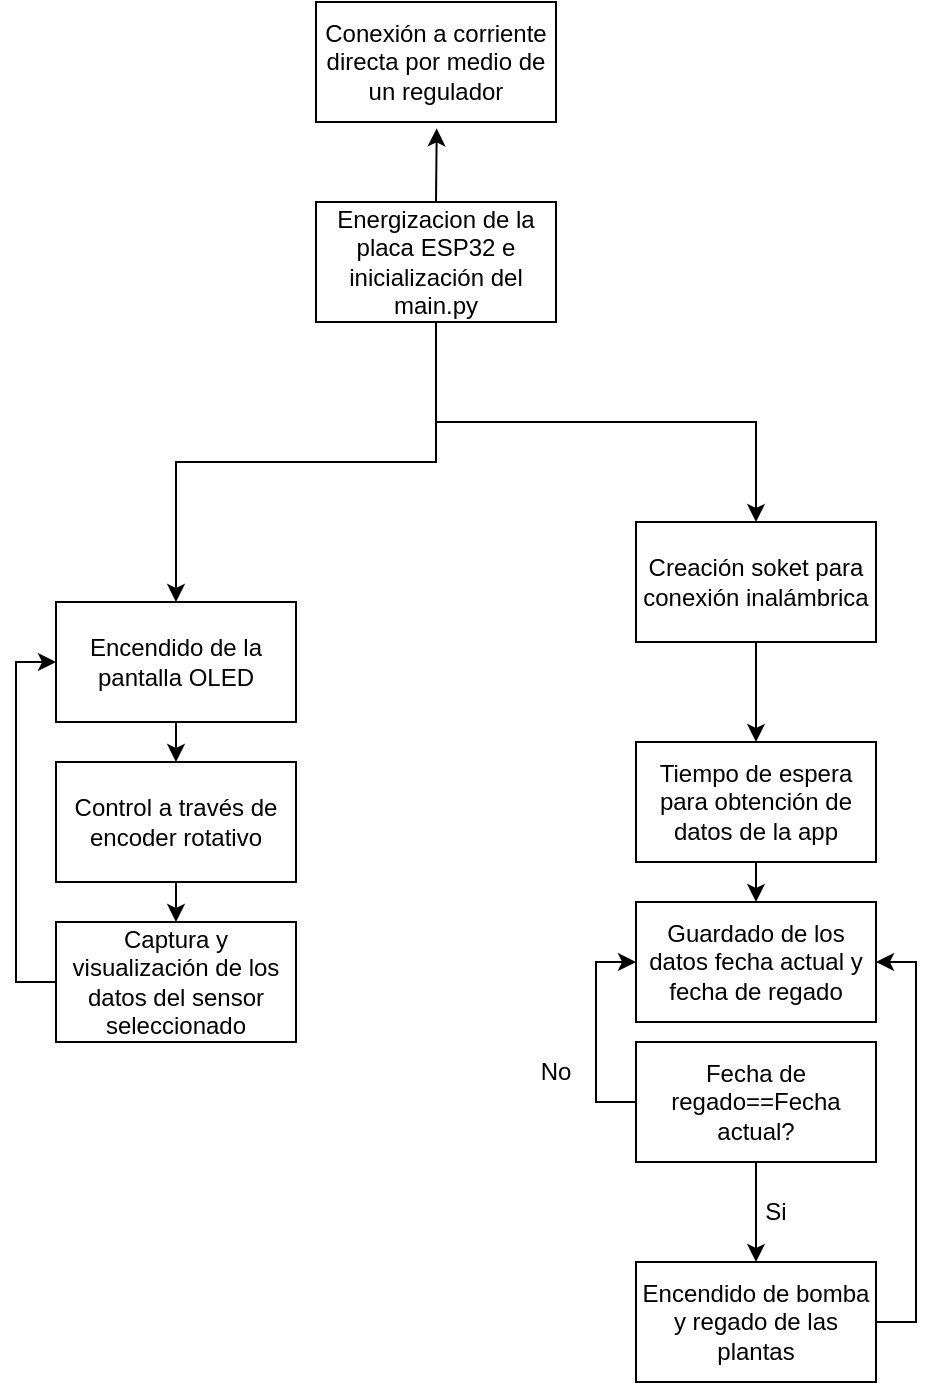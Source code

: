 <mxfile version="26.0.16">
  <diagram name="Página-1" id="D12eugF1YBCEfCQXQDRB">
    <mxGraphModel dx="657" dy="410" grid="1" gridSize="10" guides="1" tooltips="1" connect="1" arrows="1" fold="1" page="1" pageScale="1" pageWidth="827" pageHeight="1169" math="0" shadow="0">
      <root>
        <mxCell id="0" />
        <mxCell id="1" parent="0" />
        <mxCell id="XwODnnMPpDnvs8TWRc6m-1" value="Conexión a corriente directa por medio de un regulador" style="rounded=0;whiteSpace=wrap;html=1;" vertex="1" parent="1">
          <mxGeometry x="360" y="10" width="120" height="60" as="geometry" />
        </mxCell>
        <mxCell id="XwODnnMPpDnvs8TWRc6m-7" style="edgeStyle=orthogonalEdgeStyle;rounded=0;orthogonalLoop=1;jettySize=auto;html=1;exitX=0.5;exitY=1;exitDx=0;exitDy=0;entryX=0.5;entryY=0;entryDx=0;entryDy=0;" edge="1" parent="1" source="XwODnnMPpDnvs8TWRc6m-2" target="XwODnnMPpDnvs8TWRc6m-5">
          <mxGeometry relative="1" as="geometry" />
        </mxCell>
        <mxCell id="XwODnnMPpDnvs8TWRc6m-8" style="edgeStyle=orthogonalEdgeStyle;rounded=0;orthogonalLoop=1;jettySize=auto;html=1;exitX=0.5;exitY=1;exitDx=0;exitDy=0;entryX=0.5;entryY=0;entryDx=0;entryDy=0;" edge="1" parent="1" source="XwODnnMPpDnvs8TWRc6m-2" target="XwODnnMPpDnvs8TWRc6m-4">
          <mxGeometry relative="1" as="geometry" />
        </mxCell>
        <mxCell id="XwODnnMPpDnvs8TWRc6m-2" value="Energizacion de la placa ESP32 e inicialización del main.py" style="rounded=0;whiteSpace=wrap;html=1;" vertex="1" parent="1">
          <mxGeometry x="360" y="110" width="120" height="60" as="geometry" />
        </mxCell>
        <mxCell id="XwODnnMPpDnvs8TWRc6m-15" style="edgeStyle=orthogonalEdgeStyle;rounded=0;orthogonalLoop=1;jettySize=auto;html=1;exitX=0.5;exitY=1;exitDx=0;exitDy=0;entryX=0.5;entryY=0;entryDx=0;entryDy=0;" edge="1" parent="1" source="XwODnnMPpDnvs8TWRc6m-4" target="XwODnnMPpDnvs8TWRc6m-14">
          <mxGeometry relative="1" as="geometry" />
        </mxCell>
        <mxCell id="XwODnnMPpDnvs8TWRc6m-4" value="Creación soket para conexión inalámbrica" style="rounded=0;whiteSpace=wrap;html=1;" vertex="1" parent="1">
          <mxGeometry x="520" y="270" width="120" height="60" as="geometry" />
        </mxCell>
        <mxCell id="XwODnnMPpDnvs8TWRc6m-10" style="edgeStyle=orthogonalEdgeStyle;rounded=0;orthogonalLoop=1;jettySize=auto;html=1;exitX=0.5;exitY=1;exitDx=0;exitDy=0;entryX=0.5;entryY=0;entryDx=0;entryDy=0;" edge="1" parent="1" source="XwODnnMPpDnvs8TWRc6m-5" target="XwODnnMPpDnvs8TWRc6m-9">
          <mxGeometry relative="1" as="geometry" />
        </mxCell>
        <mxCell id="XwODnnMPpDnvs8TWRc6m-5" value="Encendido de la pantalla OLED" style="rounded=0;whiteSpace=wrap;html=1;" vertex="1" parent="1">
          <mxGeometry x="230" y="310" width="120" height="60" as="geometry" />
        </mxCell>
        <mxCell id="XwODnnMPpDnvs8TWRc6m-6" style="edgeStyle=orthogonalEdgeStyle;rounded=0;orthogonalLoop=1;jettySize=auto;html=1;exitX=0.5;exitY=0;exitDx=0;exitDy=0;entryX=0.503;entryY=1.053;entryDx=0;entryDy=0;entryPerimeter=0;" edge="1" parent="1" source="XwODnnMPpDnvs8TWRc6m-2" target="XwODnnMPpDnvs8TWRc6m-1">
          <mxGeometry relative="1" as="geometry" />
        </mxCell>
        <mxCell id="XwODnnMPpDnvs8TWRc6m-12" style="edgeStyle=orthogonalEdgeStyle;rounded=0;orthogonalLoop=1;jettySize=auto;html=1;exitX=0.5;exitY=1;exitDx=0;exitDy=0;entryX=0.5;entryY=0;entryDx=0;entryDy=0;" edge="1" parent="1" source="XwODnnMPpDnvs8TWRc6m-9" target="XwODnnMPpDnvs8TWRc6m-11">
          <mxGeometry relative="1" as="geometry" />
        </mxCell>
        <mxCell id="XwODnnMPpDnvs8TWRc6m-9" value="Control a través de encoder rotativo" style="rounded=0;whiteSpace=wrap;html=1;" vertex="1" parent="1">
          <mxGeometry x="230" y="390" width="120" height="60" as="geometry" />
        </mxCell>
        <mxCell id="XwODnnMPpDnvs8TWRc6m-13" style="edgeStyle=orthogonalEdgeStyle;rounded=0;orthogonalLoop=1;jettySize=auto;html=1;exitX=0;exitY=0.5;exitDx=0;exitDy=0;entryX=0;entryY=0.5;entryDx=0;entryDy=0;" edge="1" parent="1" source="XwODnnMPpDnvs8TWRc6m-11" target="XwODnnMPpDnvs8TWRc6m-5">
          <mxGeometry relative="1" as="geometry" />
        </mxCell>
        <mxCell id="XwODnnMPpDnvs8TWRc6m-11" value="Captura y visualización de los datos del sensor seleccionado" style="rounded=0;whiteSpace=wrap;html=1;" vertex="1" parent="1">
          <mxGeometry x="230" y="470" width="120" height="60" as="geometry" />
        </mxCell>
        <mxCell id="XwODnnMPpDnvs8TWRc6m-17" style="edgeStyle=orthogonalEdgeStyle;rounded=0;orthogonalLoop=1;jettySize=auto;html=1;exitX=0.5;exitY=1;exitDx=0;exitDy=0;entryX=0.5;entryY=0;entryDx=0;entryDy=0;" edge="1" parent="1" source="XwODnnMPpDnvs8TWRc6m-14" target="XwODnnMPpDnvs8TWRc6m-16">
          <mxGeometry relative="1" as="geometry" />
        </mxCell>
        <mxCell id="XwODnnMPpDnvs8TWRc6m-14" value="Tiempo de espera para obtención de datos de la app" style="rounded=0;whiteSpace=wrap;html=1;" vertex="1" parent="1">
          <mxGeometry x="520" y="380" width="120" height="60" as="geometry" />
        </mxCell>
        <mxCell id="XwODnnMPpDnvs8TWRc6m-16" value="Guardado de los datos fecha actual y fecha de regado" style="rounded=0;whiteSpace=wrap;html=1;" vertex="1" parent="1">
          <mxGeometry x="520" y="460" width="120" height="60" as="geometry" />
        </mxCell>
        <mxCell id="XwODnnMPpDnvs8TWRc6m-20" style="edgeStyle=orthogonalEdgeStyle;rounded=0;orthogonalLoop=1;jettySize=auto;html=1;exitX=0.5;exitY=1;exitDx=0;exitDy=0;entryX=0.5;entryY=0;entryDx=0;entryDy=0;" edge="1" parent="1" source="XwODnnMPpDnvs8TWRc6m-18" target="XwODnnMPpDnvs8TWRc6m-19">
          <mxGeometry relative="1" as="geometry" />
        </mxCell>
        <mxCell id="XwODnnMPpDnvs8TWRc6m-22" style="edgeStyle=orthogonalEdgeStyle;rounded=0;orthogonalLoop=1;jettySize=auto;html=1;exitX=0;exitY=0.5;exitDx=0;exitDy=0;entryX=0;entryY=0.5;entryDx=0;entryDy=0;" edge="1" parent="1" source="XwODnnMPpDnvs8TWRc6m-18" target="XwODnnMPpDnvs8TWRc6m-16">
          <mxGeometry relative="1" as="geometry" />
        </mxCell>
        <mxCell id="XwODnnMPpDnvs8TWRc6m-18" value="Fecha de regado==Fecha actual?" style="rounded=0;whiteSpace=wrap;html=1;" vertex="1" parent="1">
          <mxGeometry x="520" y="530" width="120" height="60" as="geometry" />
        </mxCell>
        <mxCell id="XwODnnMPpDnvs8TWRc6m-24" style="edgeStyle=orthogonalEdgeStyle;rounded=0;orthogonalLoop=1;jettySize=auto;html=1;exitX=1;exitY=0.5;exitDx=0;exitDy=0;entryX=1;entryY=0.5;entryDx=0;entryDy=0;" edge="1" parent="1" source="XwODnnMPpDnvs8TWRc6m-19" target="XwODnnMPpDnvs8TWRc6m-16">
          <mxGeometry relative="1" as="geometry" />
        </mxCell>
        <mxCell id="XwODnnMPpDnvs8TWRc6m-19" value="Encendido de bomba y regado de las plantas" style="rounded=0;whiteSpace=wrap;html=1;" vertex="1" parent="1">
          <mxGeometry x="520" y="640" width="120" height="60" as="geometry" />
        </mxCell>
        <mxCell id="XwODnnMPpDnvs8TWRc6m-21" value="Si" style="text;html=1;align=center;verticalAlign=middle;whiteSpace=wrap;rounded=0;" vertex="1" parent="1">
          <mxGeometry x="560" y="600" width="60" height="30" as="geometry" />
        </mxCell>
        <mxCell id="XwODnnMPpDnvs8TWRc6m-23" value="No" style="text;html=1;align=center;verticalAlign=middle;whiteSpace=wrap;rounded=0;" vertex="1" parent="1">
          <mxGeometry x="450" y="530" width="60" height="30" as="geometry" />
        </mxCell>
      </root>
    </mxGraphModel>
  </diagram>
</mxfile>

